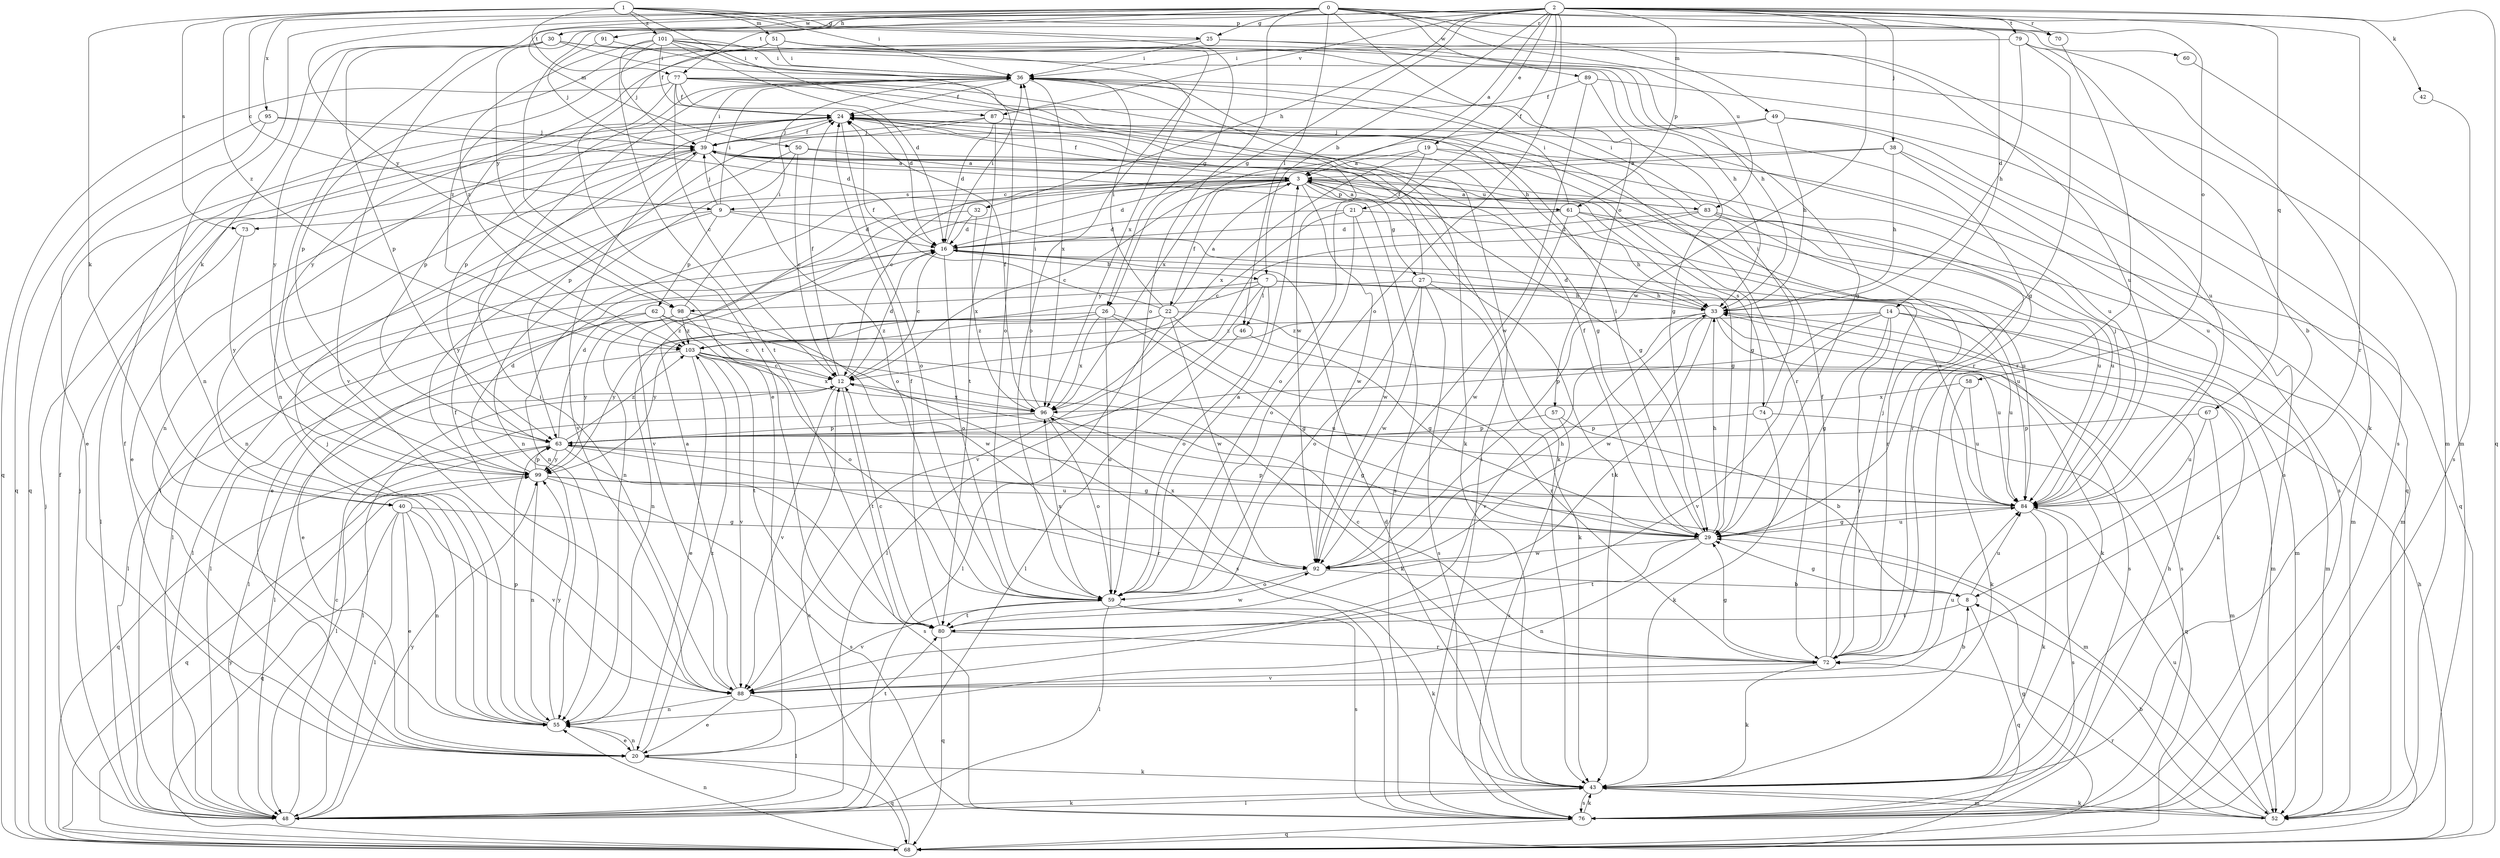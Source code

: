 strict digraph  {
0;
1;
2;
3;
7;
8;
9;
12;
14;
16;
19;
20;
21;
22;
24;
25;
26;
27;
29;
30;
32;
33;
36;
38;
39;
40;
42;
43;
46;
48;
49;
50;
51;
52;
55;
57;
58;
59;
60;
61;
62;
63;
67;
68;
70;
72;
73;
74;
76;
77;
79;
80;
83;
84;
87;
88;
89;
91;
92;
95;
96;
98;
99;
101;
103;
0 -> 25  [label=g];
0 -> 46  [label=l];
0 -> 49  [label=m];
0 -> 50  [label=m];
0 -> 55  [label=n];
0 -> 57  [label=o];
0 -> 58  [label=o];
0 -> 59  [label=o];
0 -> 67  [label=q];
0 -> 70  [label=r];
0 -> 77  [label=t];
0 -> 83  [label=u];
0 -> 89  [label=w];
0 -> 91  [label=w];
0 -> 95  [label=x];
0 -> 98  [label=y];
1 -> 9  [label=c];
1 -> 25  [label=g];
1 -> 26  [label=g];
1 -> 36  [label=i];
1 -> 40  [label=k];
1 -> 51  [label=m];
1 -> 60  [label=p];
1 -> 73  [label=s];
1 -> 77  [label=t];
1 -> 87  [label=v];
1 -> 101  [label=z];
1 -> 103  [label=z];
2 -> 3  [label=a];
2 -> 7  [label=b];
2 -> 14  [label=d];
2 -> 19  [label=e];
2 -> 20  [label=e];
2 -> 21  [label=f];
2 -> 26  [label=g];
2 -> 30  [label=h];
2 -> 32  [label=h];
2 -> 38  [label=j];
2 -> 40  [label=k];
2 -> 42  [label=k];
2 -> 59  [label=o];
2 -> 61  [label=p];
2 -> 68  [label=q];
2 -> 70  [label=r];
2 -> 72  [label=r];
2 -> 79  [label=t];
2 -> 87  [label=v];
2 -> 92  [label=w];
2 -> 98  [label=y];
3 -> 9  [label=c];
3 -> 12  [label=c];
3 -> 16  [label=d];
3 -> 22  [label=f];
3 -> 24  [label=f];
3 -> 27  [label=g];
3 -> 29  [label=g];
3 -> 55  [label=n];
3 -> 61  [label=p];
3 -> 72  [label=r];
3 -> 73  [label=s];
3 -> 74  [label=s];
3 -> 83  [label=u];
3 -> 88  [label=v];
3 -> 92  [label=w];
7 -> 33  [label=h];
7 -> 43  [label=k];
7 -> 46  [label=l];
7 -> 48  [label=l];
7 -> 52  [label=m];
7 -> 55  [label=n];
7 -> 59  [label=o];
7 -> 98  [label=y];
8 -> 29  [label=g];
8 -> 68  [label=q];
8 -> 80  [label=t];
8 -> 84  [label=u];
9 -> 16  [label=d];
9 -> 20  [label=e];
9 -> 36  [label=i];
9 -> 39  [label=j];
9 -> 62  [label=p];
9 -> 84  [label=u];
9 -> 99  [label=y];
12 -> 16  [label=d];
12 -> 24  [label=f];
12 -> 48  [label=l];
12 -> 80  [label=t];
12 -> 88  [label=v];
12 -> 96  [label=x];
14 -> 29  [label=g];
14 -> 52  [label=m];
14 -> 63  [label=p];
14 -> 72  [label=r];
14 -> 84  [label=u];
14 -> 88  [label=v];
14 -> 103  [label=z];
16 -> 7  [label=b];
16 -> 12  [label=c];
16 -> 36  [label=i];
16 -> 48  [label=l];
16 -> 59  [label=o];
16 -> 84  [label=u];
19 -> 3  [label=a];
19 -> 29  [label=g];
19 -> 59  [label=o];
19 -> 68  [label=q];
19 -> 96  [label=x];
20 -> 24  [label=f];
20 -> 43  [label=k];
20 -> 55  [label=n];
20 -> 68  [label=q];
20 -> 80  [label=t];
20 -> 103  [label=z];
21 -> 12  [label=c];
21 -> 16  [label=d];
21 -> 59  [label=o];
21 -> 84  [label=u];
21 -> 92  [label=w];
22 -> 3  [label=a];
22 -> 24  [label=f];
22 -> 36  [label=i];
22 -> 43  [label=k];
22 -> 48  [label=l];
22 -> 76  [label=s];
22 -> 92  [label=w];
22 -> 99  [label=y];
22 -> 103  [label=z];
24 -> 39  [label=j];
24 -> 43  [label=k];
24 -> 55  [label=n];
24 -> 59  [label=o];
24 -> 68  [label=q];
24 -> 84  [label=u];
25 -> 36  [label=i];
25 -> 72  [label=r];
25 -> 76  [label=s];
25 -> 99  [label=y];
26 -> 29  [label=g];
26 -> 59  [label=o];
26 -> 72  [label=r];
26 -> 96  [label=x];
26 -> 99  [label=y];
26 -> 103  [label=z];
27 -> 24  [label=f];
27 -> 33  [label=h];
27 -> 43  [label=k];
27 -> 48  [label=l];
27 -> 59  [label=o];
27 -> 76  [label=s];
27 -> 92  [label=w];
29 -> 24  [label=f];
29 -> 33  [label=h];
29 -> 36  [label=i];
29 -> 55  [label=n];
29 -> 80  [label=t];
29 -> 84  [label=u];
29 -> 92  [label=w];
30 -> 29  [label=g];
30 -> 33  [label=h];
30 -> 36  [label=i];
30 -> 55  [label=n];
30 -> 63  [label=p];
30 -> 88  [label=v];
30 -> 99  [label=y];
32 -> 16  [label=d];
32 -> 55  [label=n];
32 -> 96  [label=x];
33 -> 16  [label=d];
33 -> 52  [label=m];
33 -> 76  [label=s];
33 -> 80  [label=t];
33 -> 84  [label=u];
33 -> 88  [label=v];
33 -> 92  [label=w];
33 -> 103  [label=z];
36 -> 24  [label=f];
36 -> 63  [label=p];
36 -> 96  [label=x];
38 -> 3  [label=a];
38 -> 12  [label=c];
38 -> 33  [label=h];
38 -> 76  [label=s];
38 -> 84  [label=u];
39 -> 3  [label=a];
39 -> 20  [label=e];
39 -> 24  [label=f];
39 -> 36  [label=i];
39 -> 43  [label=k];
39 -> 55  [label=n];
39 -> 59  [label=o];
39 -> 76  [label=s];
39 -> 88  [label=v];
40 -> 20  [label=e];
40 -> 29  [label=g];
40 -> 48  [label=l];
40 -> 55  [label=n];
40 -> 68  [label=q];
40 -> 88  [label=v];
42 -> 76  [label=s];
43 -> 16  [label=d];
43 -> 48  [label=l];
43 -> 52  [label=m];
43 -> 76  [label=s];
46 -> 29  [label=g];
46 -> 48  [label=l];
48 -> 12  [label=c];
48 -> 24  [label=f];
48 -> 39  [label=j];
48 -> 43  [label=k];
48 -> 99  [label=y];
49 -> 33  [label=h];
49 -> 39  [label=j];
49 -> 68  [label=q];
49 -> 76  [label=s];
49 -> 96  [label=x];
50 -> 3  [label=a];
50 -> 12  [label=c];
50 -> 29  [label=g];
50 -> 48  [label=l];
50 -> 55  [label=n];
51 -> 33  [label=h];
51 -> 36  [label=i];
51 -> 59  [label=o];
51 -> 63  [label=p];
51 -> 80  [label=t];
51 -> 84  [label=u];
51 -> 103  [label=z];
52 -> 8  [label=b];
52 -> 43  [label=k];
52 -> 72  [label=r];
52 -> 84  [label=u];
55 -> 20  [label=e];
55 -> 39  [label=j];
55 -> 63  [label=p];
55 -> 99  [label=y];
57 -> 8  [label=b];
57 -> 63  [label=p];
57 -> 76  [label=s];
58 -> 43  [label=k];
58 -> 84  [label=u];
58 -> 96  [label=x];
59 -> 3  [label=a];
59 -> 43  [label=k];
59 -> 48  [label=l];
59 -> 76  [label=s];
59 -> 80  [label=t];
59 -> 88  [label=v];
59 -> 96  [label=x];
60 -> 52  [label=m];
61 -> 3  [label=a];
61 -> 16  [label=d];
61 -> 33  [label=h];
61 -> 36  [label=i];
61 -> 52  [label=m];
61 -> 84  [label=u];
61 -> 92  [label=w];
62 -> 20  [label=e];
62 -> 48  [label=l];
62 -> 59  [label=o];
62 -> 76  [label=s];
62 -> 103  [label=z];
63 -> 16  [label=d];
63 -> 29  [label=g];
63 -> 48  [label=l];
63 -> 68  [label=q];
63 -> 72  [label=r];
63 -> 76  [label=s];
63 -> 99  [label=y];
63 -> 103  [label=z];
67 -> 52  [label=m];
67 -> 63  [label=p];
67 -> 84  [label=u];
68 -> 12  [label=c];
68 -> 29  [label=g];
68 -> 33  [label=h];
68 -> 39  [label=j];
68 -> 55  [label=n];
68 -> 99  [label=y];
70 -> 72  [label=r];
72 -> 12  [label=c];
72 -> 24  [label=f];
72 -> 29  [label=g];
72 -> 39  [label=j];
72 -> 43  [label=k];
72 -> 88  [label=v];
73 -> 48  [label=l];
73 -> 99  [label=y];
74 -> 36  [label=i];
74 -> 43  [label=k];
74 -> 63  [label=p];
74 -> 68  [label=q];
76 -> 33  [label=h];
76 -> 36  [label=i];
76 -> 43  [label=k];
76 -> 68  [label=q];
77 -> 12  [label=c];
77 -> 16  [label=d];
77 -> 24  [label=f];
77 -> 33  [label=h];
77 -> 43  [label=k];
77 -> 63  [label=p];
77 -> 68  [label=q];
77 -> 72  [label=r];
77 -> 92  [label=w];
79 -> 8  [label=b];
79 -> 29  [label=g];
79 -> 33  [label=h];
79 -> 36  [label=i];
79 -> 43  [label=k];
80 -> 12  [label=c];
80 -> 24  [label=f];
80 -> 68  [label=q];
80 -> 72  [label=r];
80 -> 92  [label=w];
83 -> 3  [label=a];
83 -> 16  [label=d];
83 -> 36  [label=i];
83 -> 52  [label=m];
83 -> 72  [label=r];
83 -> 84  [label=u];
83 -> 88  [label=v];
84 -> 29  [label=g];
84 -> 39  [label=j];
84 -> 43  [label=k];
84 -> 63  [label=p];
84 -> 76  [label=s];
87 -> 16  [label=d];
87 -> 29  [label=g];
87 -> 39  [label=j];
87 -> 63  [label=p];
87 -> 80  [label=t];
88 -> 3  [label=a];
88 -> 8  [label=b];
88 -> 20  [label=e];
88 -> 24  [label=f];
88 -> 36  [label=i];
88 -> 48  [label=l];
88 -> 55  [label=n];
88 -> 84  [label=u];
89 -> 24  [label=f];
89 -> 29  [label=g];
89 -> 84  [label=u];
89 -> 92  [label=w];
91 -> 36  [label=i];
91 -> 39  [label=j];
92 -> 8  [label=b];
92 -> 33  [label=h];
92 -> 59  [label=o];
92 -> 96  [label=x];
95 -> 16  [label=d];
95 -> 20  [label=e];
95 -> 39  [label=j];
95 -> 68  [label=q];
96 -> 24  [label=f];
96 -> 29  [label=g];
96 -> 36  [label=i];
96 -> 48  [label=l];
96 -> 59  [label=o];
96 -> 63  [label=p];
98 -> 12  [label=c];
98 -> 36  [label=i];
98 -> 48  [label=l];
98 -> 92  [label=w];
98 -> 99  [label=y];
98 -> 103  [label=z];
99 -> 16  [label=d];
99 -> 52  [label=m];
99 -> 55  [label=n];
99 -> 63  [label=p];
99 -> 68  [label=q];
99 -> 76  [label=s];
99 -> 84  [label=u];
101 -> 16  [label=d];
101 -> 24  [label=f];
101 -> 36  [label=i];
101 -> 39  [label=j];
101 -> 52  [label=m];
101 -> 59  [label=o];
101 -> 80  [label=t];
101 -> 96  [label=x];
101 -> 103  [label=z];
103 -> 12  [label=c];
103 -> 20  [label=e];
103 -> 43  [label=k];
103 -> 48  [label=l];
103 -> 80  [label=t];
103 -> 84  [label=u];
103 -> 88  [label=v];
103 -> 96  [label=x];
}
